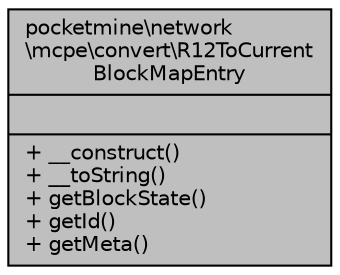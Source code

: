 digraph "pocketmine\network\mcpe\convert\R12ToCurrentBlockMapEntry"
{
 // INTERACTIVE_SVG=YES
 // LATEX_PDF_SIZE
  edge [fontname="Helvetica",fontsize="10",labelfontname="Helvetica",labelfontsize="10"];
  node [fontname="Helvetica",fontsize="10",shape=record];
  Node1 [label="{pocketmine\\network\l\\mcpe\\convert\\R12ToCurrent\lBlockMapEntry\n||+ __construct()\l+ __toString()\l+ getBlockState()\l+ getId()\l+ getMeta()\l}",height=0.2,width=0.4,color="black", fillcolor="grey75", style="filled", fontcolor="black",tooltip=" "];
}
